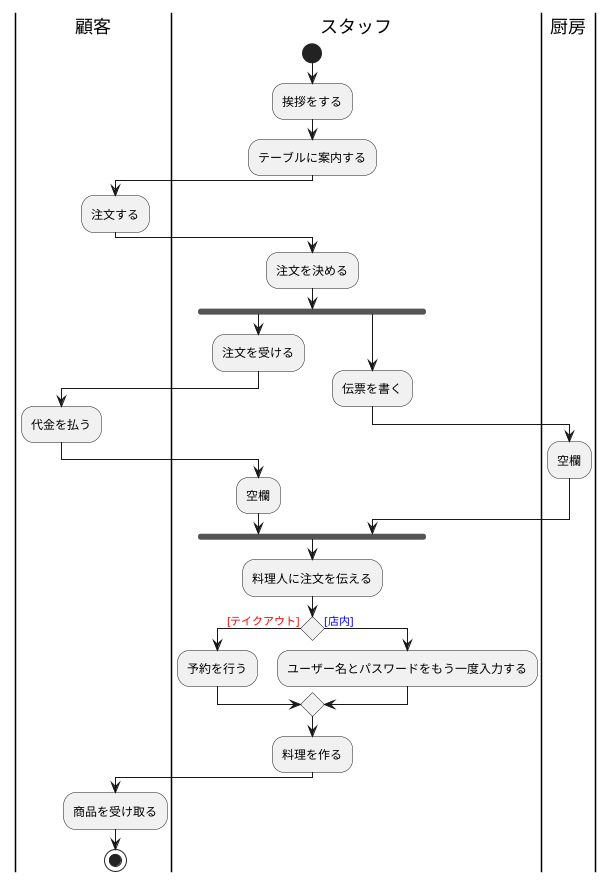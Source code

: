 @startuml
|顧客|
|顧客|

|スタッフ|
|スタッフ|

|厨房|
|厨房|

|スタッフ|
start
:挨拶をする;
|スタッフ|
:テーブルに案内する;
|顧客|
:注文する;
|スタッフ|
:注文を決める;
|スタッフ|
fork
:注文を受ける;
|顧客|
:代金を払う;
|スタッフ|
:空欄;
fork again
:伝票を書く;
|厨房|
:空欄;
|スタッフ|
end fork
:料理人に注文を伝える;

if () is (<color:red>[テイクアウト]) then
:予約を行う;
else (<color:blue>[店内])
:ユーザー名とパスワードをもう一度入力する;
endif
:料理を作る;
|スタッフ|
|顧客|
:商品を受け取る;
stop
